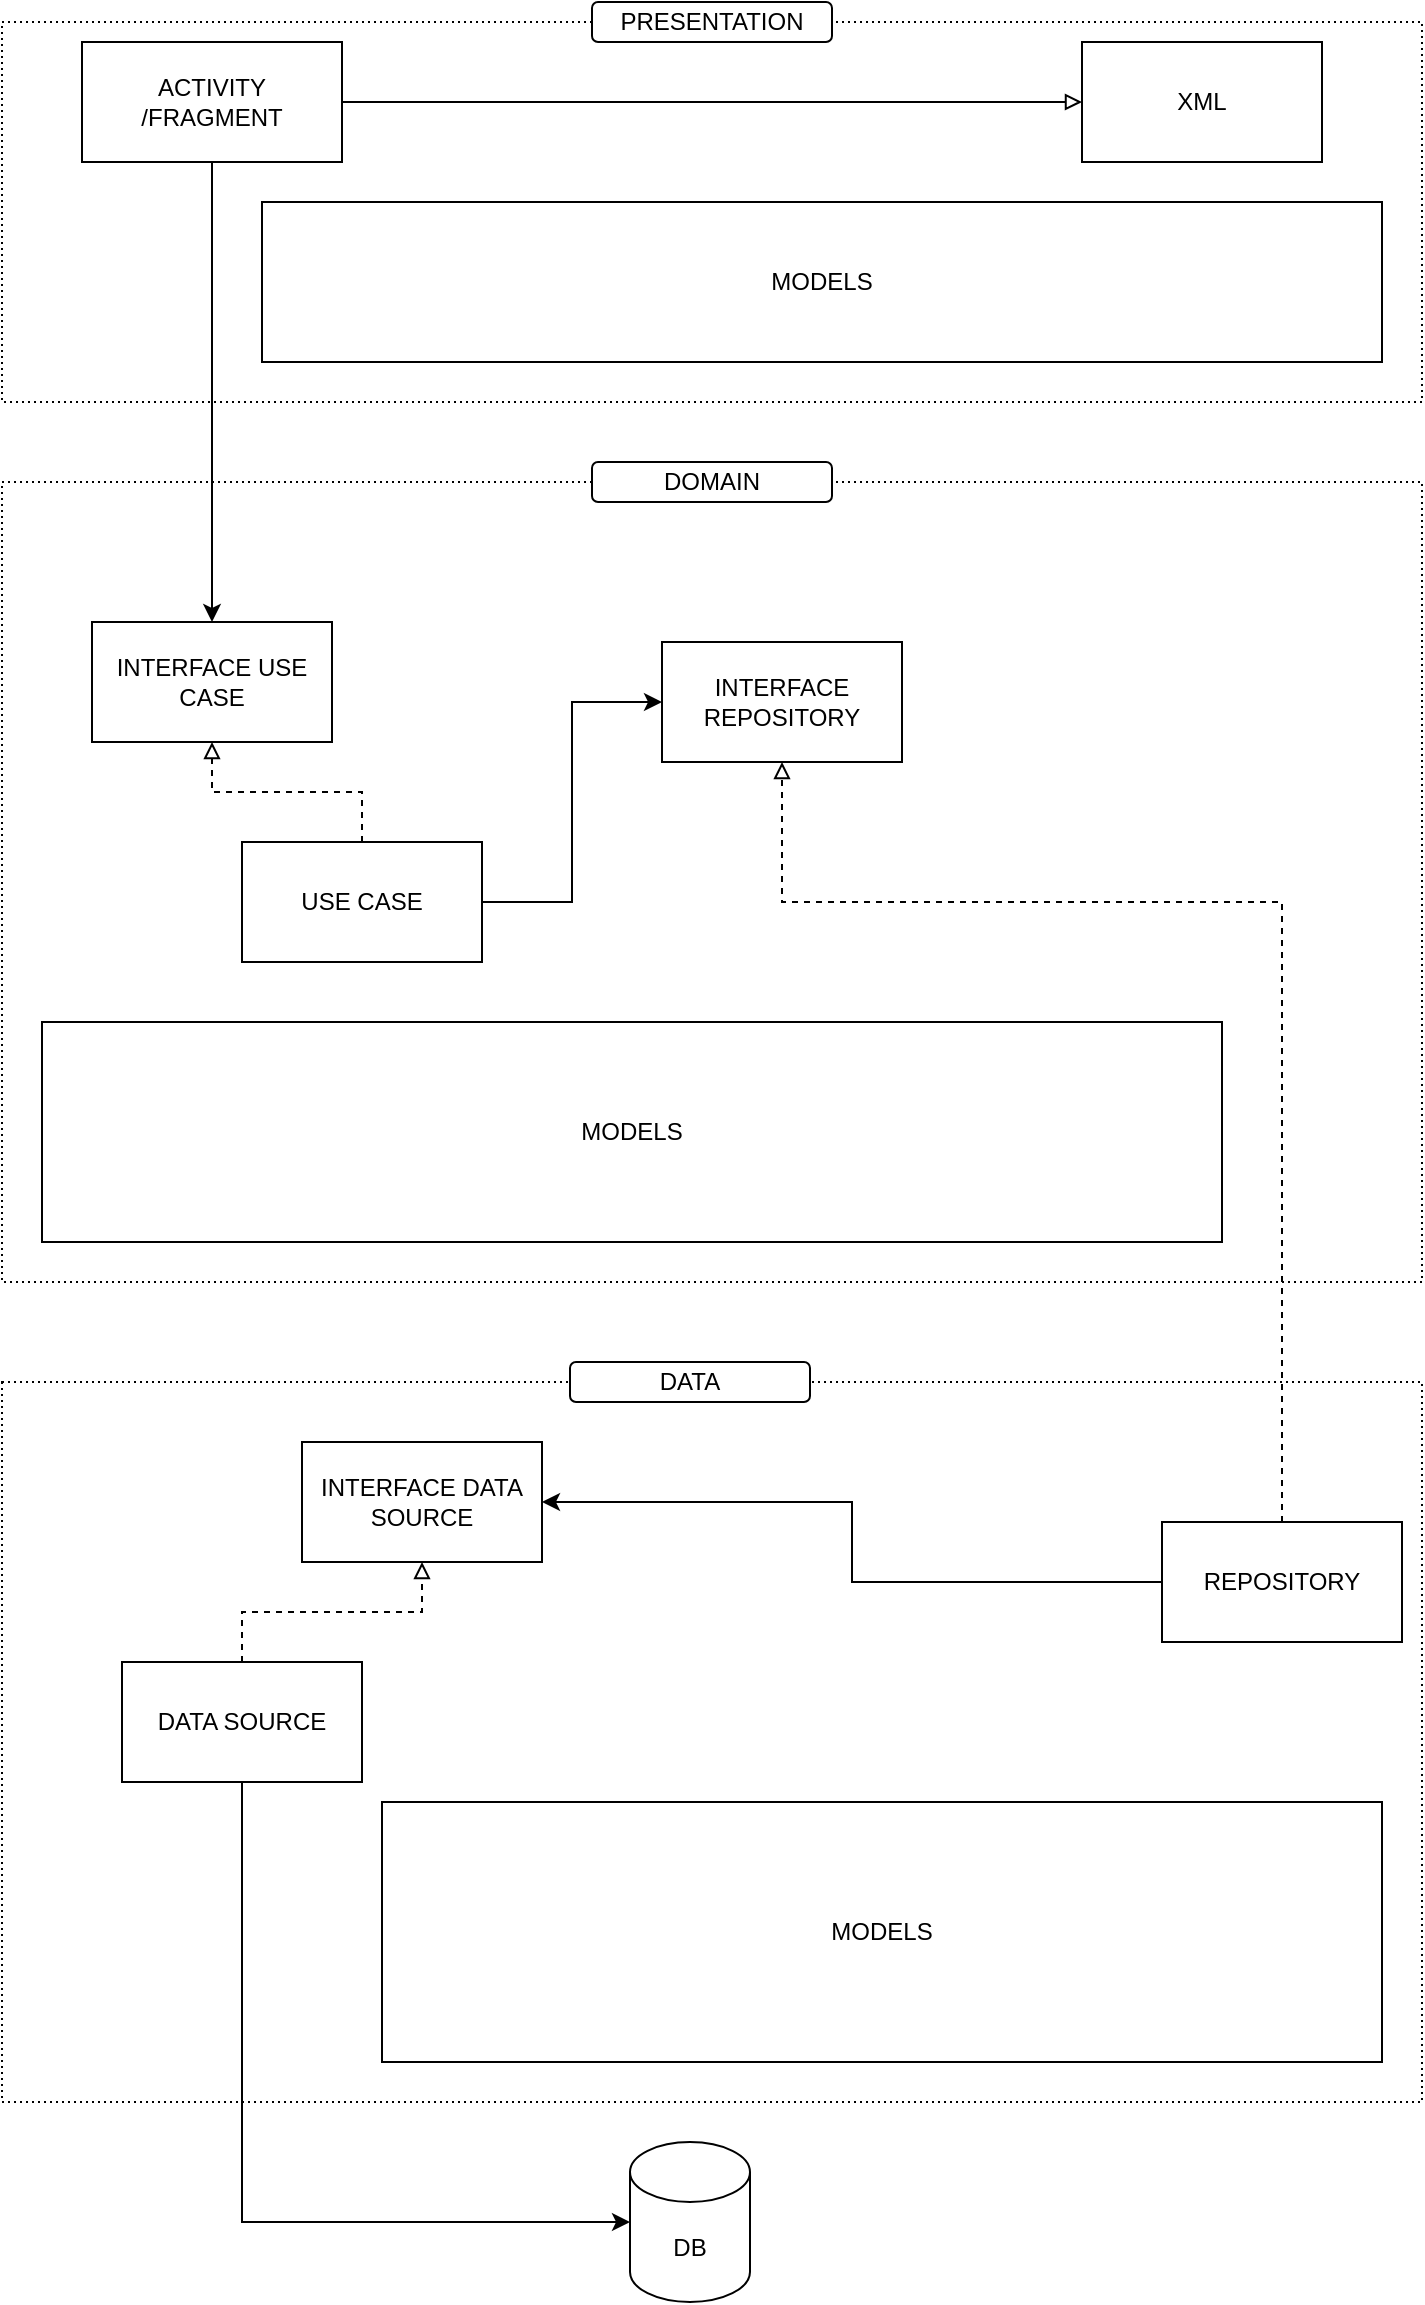<mxfile version="20.5.1" type="github">
  <diagram id="GTJL7lLxz4Cc3bti63Eb" name="Página-1">
    <mxGraphModel dx="1422" dy="762" grid="1" gridSize="10" guides="1" tooltips="1" connect="1" arrows="1" fold="1" page="1" pageScale="1" pageWidth="827" pageHeight="1169" math="0" shadow="0">
      <root>
        <mxCell id="0" />
        <mxCell id="1" parent="0" />
        <mxCell id="nvdbvwwqEICPZfHLqrR4-1" value="" style="rounded=0;whiteSpace=wrap;html=1;dashed=1;dashPattern=1 2;" vertex="1" parent="1">
          <mxGeometry x="70" y="20" width="710" height="190" as="geometry" />
        </mxCell>
        <mxCell id="nvdbvwwqEICPZfHLqrR4-41" value="MODELS" style="rounded=0;whiteSpace=wrap;html=1;" vertex="1" parent="1">
          <mxGeometry x="200" y="110" width="560" height="80" as="geometry" />
        </mxCell>
        <mxCell id="nvdbvwwqEICPZfHLqrR4-14" value="" style="rounded=0;whiteSpace=wrap;html=1;dashed=1;dashPattern=1 2;" vertex="1" parent="1">
          <mxGeometry x="70" y="250" width="710" height="400" as="geometry" />
        </mxCell>
        <mxCell id="nvdbvwwqEICPZfHLqrR4-2" value="" style="rounded=0;whiteSpace=wrap;html=1;dashed=1;dashPattern=1 2;" vertex="1" parent="1">
          <mxGeometry x="70" y="700" width="710" height="360" as="geometry" />
        </mxCell>
        <mxCell id="nvdbvwwqEICPZfHLqrR4-3" value="XML" style="rounded=0;whiteSpace=wrap;html=1;" vertex="1" parent="1">
          <mxGeometry x="610" y="30" width="120" height="60" as="geometry" />
        </mxCell>
        <mxCell id="nvdbvwwqEICPZfHLqrR4-4" value="INTERFACE REPOSITORY" style="rounded=0;whiteSpace=wrap;html=1;" vertex="1" parent="1">
          <mxGeometry x="400" y="330" width="120" height="60" as="geometry" />
        </mxCell>
        <mxCell id="nvdbvwwqEICPZfHLqrR4-44" style="edgeStyle=orthogonalEdgeStyle;rounded=0;orthogonalLoop=1;jettySize=auto;html=1;strokeWidth=1;endArrow=classic;endFill=1;" edge="1" parent="1" source="nvdbvwwqEICPZfHLqrR4-5" target="nvdbvwwqEICPZfHLqrR4-12">
          <mxGeometry relative="1" as="geometry" />
        </mxCell>
        <mxCell id="nvdbvwwqEICPZfHLqrR4-51" style="edgeStyle=orthogonalEdgeStyle;rounded=0;orthogonalLoop=1;jettySize=auto;html=1;strokeWidth=1;endArrow=block;endFill=0;" edge="1" parent="1" source="nvdbvwwqEICPZfHLqrR4-5" target="nvdbvwwqEICPZfHLqrR4-3">
          <mxGeometry relative="1" as="geometry" />
        </mxCell>
        <mxCell id="nvdbvwwqEICPZfHLqrR4-5" value="ACTIVITY&lt;br&gt;/FRAGMENT" style="rounded=0;whiteSpace=wrap;html=1;" vertex="1" parent="1">
          <mxGeometry x="110" y="30" width="130" height="60" as="geometry" />
        </mxCell>
        <mxCell id="nvdbvwwqEICPZfHLqrR4-20" style="edgeStyle=orthogonalEdgeStyle;rounded=0;orthogonalLoop=1;jettySize=auto;html=1;exitX=0.5;exitY=0;exitDx=0;exitDy=0;entryX=0.5;entryY=1;entryDx=0;entryDy=0;dashed=1;endArrow=block;endFill=0;" edge="1" parent="1" source="nvdbvwwqEICPZfHLqrR4-10" target="nvdbvwwqEICPZfHLqrR4-12">
          <mxGeometry relative="1" as="geometry" />
        </mxCell>
        <mxCell id="nvdbvwwqEICPZfHLqrR4-24" style="edgeStyle=orthogonalEdgeStyle;rounded=0;orthogonalLoop=1;jettySize=auto;html=1;entryX=0;entryY=0.5;entryDx=0;entryDy=0;" edge="1" parent="1" source="nvdbvwwqEICPZfHLqrR4-10" target="nvdbvwwqEICPZfHLqrR4-4">
          <mxGeometry relative="1" as="geometry" />
        </mxCell>
        <mxCell id="nvdbvwwqEICPZfHLqrR4-10" value="USE CASE" style="rounded=0;whiteSpace=wrap;html=1;" vertex="1" parent="1">
          <mxGeometry x="190" y="430" width="120" height="60" as="geometry" />
        </mxCell>
        <mxCell id="nvdbvwwqEICPZfHLqrR4-12" value="INTERFACE USE CASE" style="rounded=0;whiteSpace=wrap;html=1;" vertex="1" parent="1">
          <mxGeometry x="115" y="320" width="120" height="60" as="geometry" />
        </mxCell>
        <mxCell id="nvdbvwwqEICPZfHLqrR4-15" value="DOMAIN" style="rounded=1;whiteSpace=wrap;html=1;" vertex="1" parent="1">
          <mxGeometry x="365" y="240" width="120" height="20" as="geometry" />
        </mxCell>
        <mxCell id="nvdbvwwqEICPZfHLqrR4-21" value="PRESENTATION" style="rounded=1;whiteSpace=wrap;html=1;" vertex="1" parent="1">
          <mxGeometry x="365" y="10" width="120" height="20" as="geometry" />
        </mxCell>
        <mxCell id="nvdbvwwqEICPZfHLqrR4-27" value="MODELS" style="rounded=0;whiteSpace=wrap;html=1;" vertex="1" parent="1">
          <mxGeometry x="90" y="520" width="590" height="110" as="geometry" />
        </mxCell>
        <mxCell id="nvdbvwwqEICPZfHLqrR4-29" value="DATA" style="rounded=1;whiteSpace=wrap;html=1;" vertex="1" parent="1">
          <mxGeometry x="354" y="690" width="120" height="20" as="geometry" />
        </mxCell>
        <mxCell id="nvdbvwwqEICPZfHLqrR4-30" value="MODELS" style="rounded=0;whiteSpace=wrap;html=1;" vertex="1" parent="1">
          <mxGeometry x="260" y="910" width="500" height="130" as="geometry" />
        </mxCell>
        <mxCell id="nvdbvwwqEICPZfHLqrR4-33" style="edgeStyle=orthogonalEdgeStyle;rounded=0;orthogonalLoop=1;jettySize=auto;html=1;entryX=0.5;entryY=1;entryDx=0;entryDy=0;strokeWidth=1;endArrow=block;endFill=0;dashed=1;" edge="1" parent="1" source="nvdbvwwqEICPZfHLqrR4-31" target="nvdbvwwqEICPZfHLqrR4-4">
          <mxGeometry relative="1" as="geometry">
            <Array as="points">
              <mxPoint x="710" y="460" />
              <mxPoint x="460" y="460" />
            </Array>
          </mxGeometry>
        </mxCell>
        <mxCell id="nvdbvwwqEICPZfHLqrR4-40" style="edgeStyle=orthogonalEdgeStyle;rounded=0;orthogonalLoop=1;jettySize=auto;html=1;entryX=1;entryY=0.5;entryDx=0;entryDy=0;strokeWidth=1;endArrow=classic;endFill=1;" edge="1" parent="1" source="nvdbvwwqEICPZfHLqrR4-31" target="nvdbvwwqEICPZfHLqrR4-39">
          <mxGeometry relative="1" as="geometry" />
        </mxCell>
        <mxCell id="nvdbvwwqEICPZfHLqrR4-31" value="REPOSITORY" style="rounded=0;whiteSpace=wrap;html=1;" vertex="1" parent="1">
          <mxGeometry x="650" y="770" width="120" height="60" as="geometry" />
        </mxCell>
        <mxCell id="nvdbvwwqEICPZfHLqrR4-37" style="edgeStyle=orthogonalEdgeStyle;rounded=0;orthogonalLoop=1;jettySize=auto;html=1;exitX=0.5;exitY=0;exitDx=0;exitDy=0;entryX=0.5;entryY=1;entryDx=0;entryDy=0;dashed=1;endArrow=block;endFill=0;" edge="1" parent="1" source="nvdbvwwqEICPZfHLqrR4-38" target="nvdbvwwqEICPZfHLqrR4-39">
          <mxGeometry relative="1" as="geometry" />
        </mxCell>
        <mxCell id="nvdbvwwqEICPZfHLqrR4-46" style="edgeStyle=orthogonalEdgeStyle;rounded=0;orthogonalLoop=1;jettySize=auto;html=1;strokeWidth=1;endArrow=classic;endFill=1;" edge="1" parent="1" source="nvdbvwwqEICPZfHLqrR4-38" target="nvdbvwwqEICPZfHLqrR4-45">
          <mxGeometry relative="1" as="geometry">
            <Array as="points">
              <mxPoint x="190" y="1120" />
            </Array>
          </mxGeometry>
        </mxCell>
        <mxCell id="nvdbvwwqEICPZfHLqrR4-38" value="DATA SOURCE" style="rounded=0;whiteSpace=wrap;html=1;" vertex="1" parent="1">
          <mxGeometry x="130" y="840" width="120" height="60" as="geometry" />
        </mxCell>
        <mxCell id="nvdbvwwqEICPZfHLqrR4-39" value="INTERFACE DATA SOURCE" style="rounded=0;whiteSpace=wrap;html=1;" vertex="1" parent="1">
          <mxGeometry x="220" y="730" width="120" height="60" as="geometry" />
        </mxCell>
        <mxCell id="nvdbvwwqEICPZfHLqrR4-45" value="DB" style="shape=cylinder3;whiteSpace=wrap;html=1;boundedLbl=1;backgroundOutline=1;size=15;" vertex="1" parent="1">
          <mxGeometry x="384" y="1080" width="60" height="80" as="geometry" />
        </mxCell>
      </root>
    </mxGraphModel>
  </diagram>
</mxfile>
